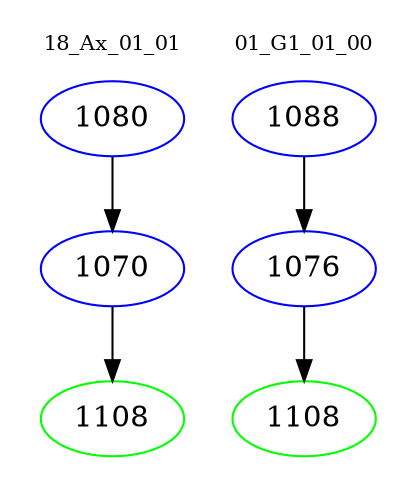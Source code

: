 digraph{
subgraph cluster_0 {
color = white
label = "18_Ax_01_01";
fontsize=10;
T0_1080 [label="1080", color="blue"]
T0_1080 -> T0_1070 [color="black"]
T0_1070 [label="1070", color="blue"]
T0_1070 -> T0_1108 [color="black"]
T0_1108 [label="1108", color="green"]
}
subgraph cluster_1 {
color = white
label = "01_G1_01_00";
fontsize=10;
T1_1088 [label="1088", color="blue"]
T1_1088 -> T1_1076 [color="black"]
T1_1076 [label="1076", color="blue"]
T1_1076 -> T1_1108 [color="black"]
T1_1108 [label="1108", color="green"]
}
}
